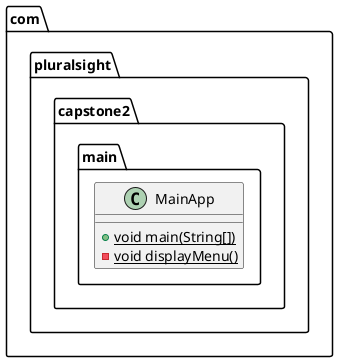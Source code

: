 @startuml
class com.pluralsight.capstone2.main.MainApp {
+ {static} void main(String[])
- {static} void displayMenu()
}

@enduml